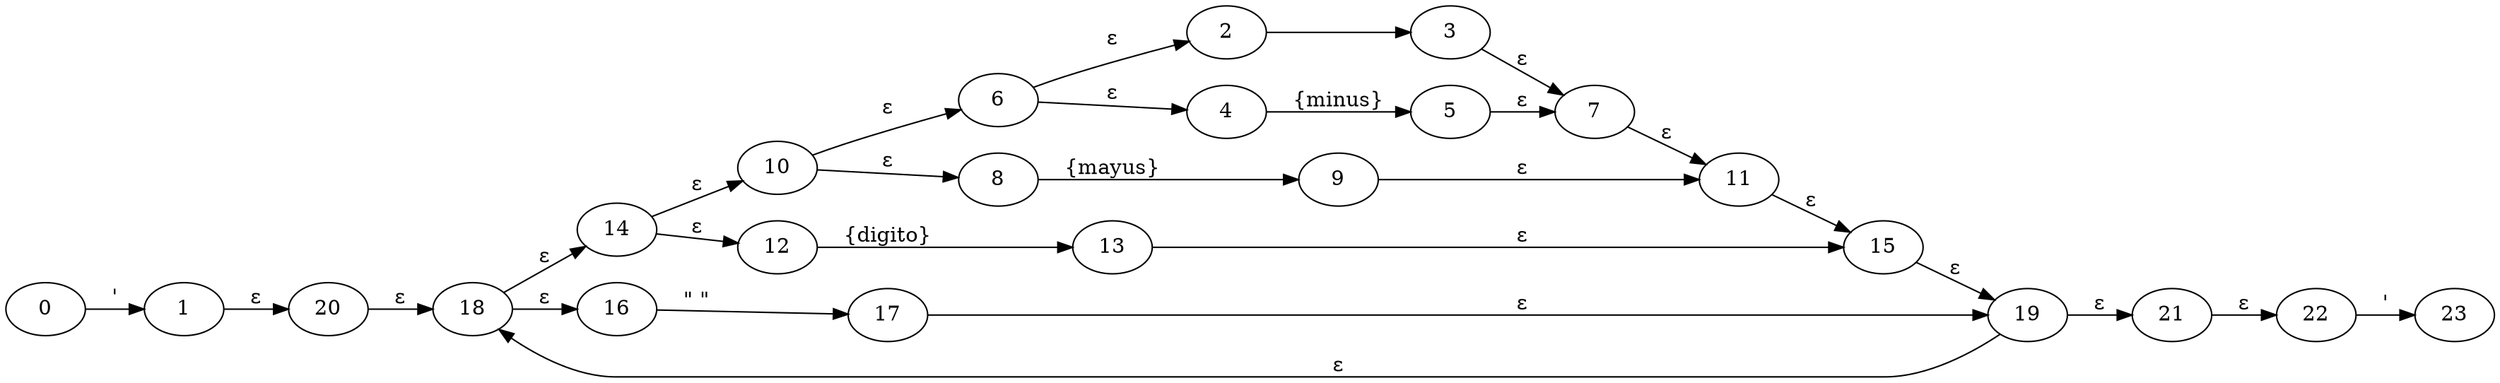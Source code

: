 digraph {
  rankdir = LR; 0->1 [label="\'"];
 2->3 [label="\n"];
 4->5 [label="{minus}"];
 6->2 [label="ε"];
 6->4 [label="ε"];
 3->7 [label="ε"];
 5->7 [label="ε"];
 8->9 [label="{mayus}"];
 10->6 [label="ε"];
 10->8 [label="ε"];
 7->11 [label="ε"];
 9->11 [label="ε"];
 12->13 [label="{digito}"];
 14->10 [label="ε"];
 14->12 [label="ε"];
 11->15 [label="ε"];
 13->15 [label="ε"];
 16->17 [label="\" \""];
 18->14 [label="ε"];
 18->16 [label="ε"];
 15->19 [label="ε"];
 17->19 [label="ε"];
 20->18 [label="ε"];
 19->21 [label="ε"];
 19->18 [label="ε"];
 22->23 [label="\'"];
 21->22 [label="ε"];
 1->20 [label="ε"];
}
